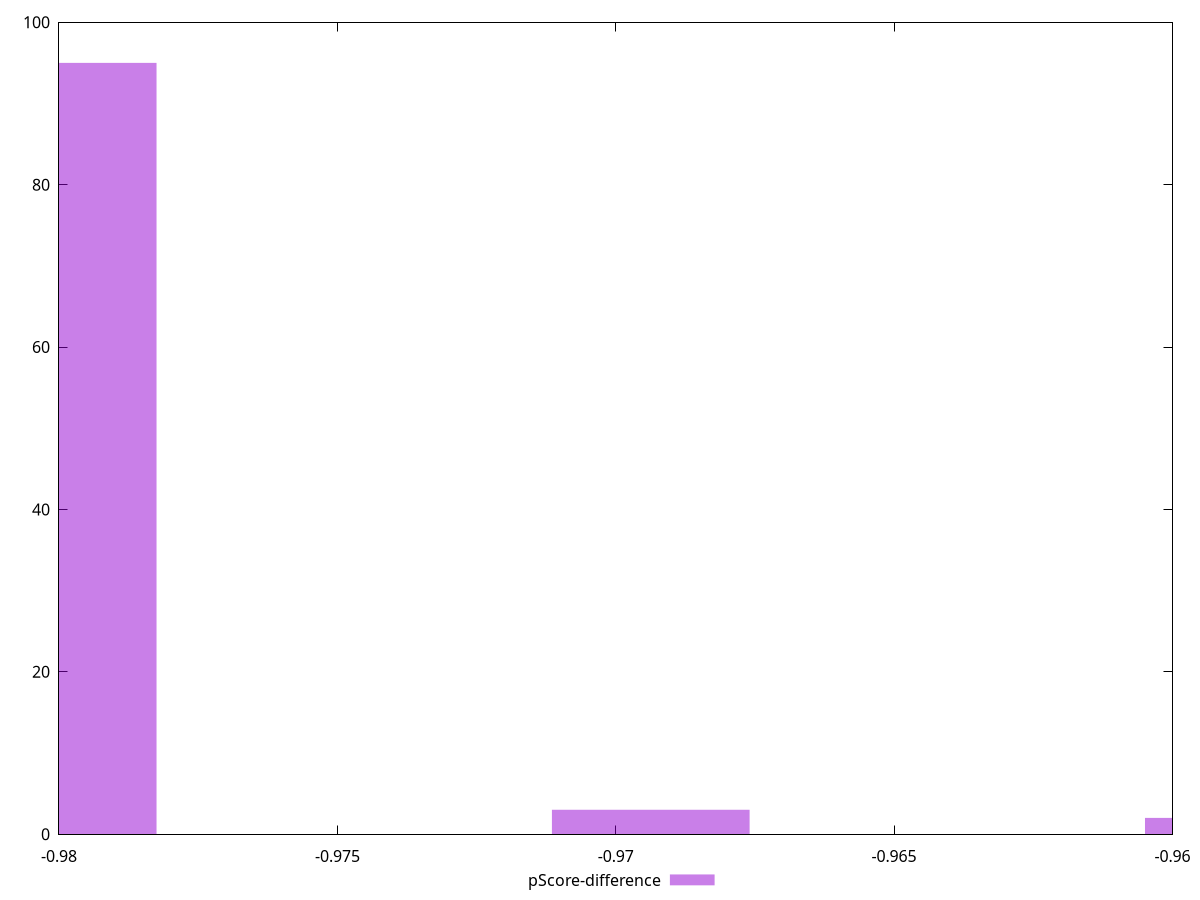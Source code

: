 reset

$pScoreDifference <<EOF
-0.9693710963117201 3
-0.9800235259415193 95
-0.9587186666819211 2
EOF

set key outside below
set boxwidth 0.0035508098765997076
set xrange [-0.98:-0.96]
set yrange [0:100]
set trange [0:100]
set style fill transparent solid 0.5 noborder
set terminal svg size 640, 490 enhanced background rgb 'white'
set output "report_00026_2021-02-22T21:38:55.199Z/total-byte-weight/samples/pages/pScore-difference/histogram.svg"

plot $pScoreDifference title "pScore-difference" with boxes

reset
